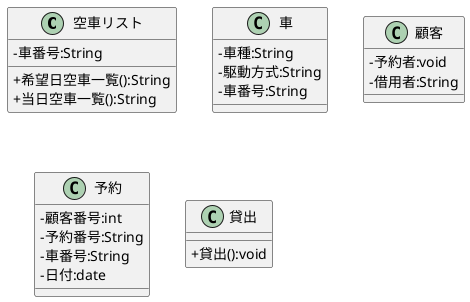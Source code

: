 @startuml
skinparam classAttributeIconSize 0
class 空車リスト  {
-車番号:String
+希望日空車一覧():String
+当日空車一覧():String
}
class 車 {
- 車種:String
- 駆動方式:String
- 車番号:String
}
class 顧客 {
- 予約者:void
- 借用者:String
}
class 予約 {
- 顧客番号:int
- 予約番号:String
- 車番号:String
- 日付:date
}
class 貸出{
+ 貸出():void
}
@enduml